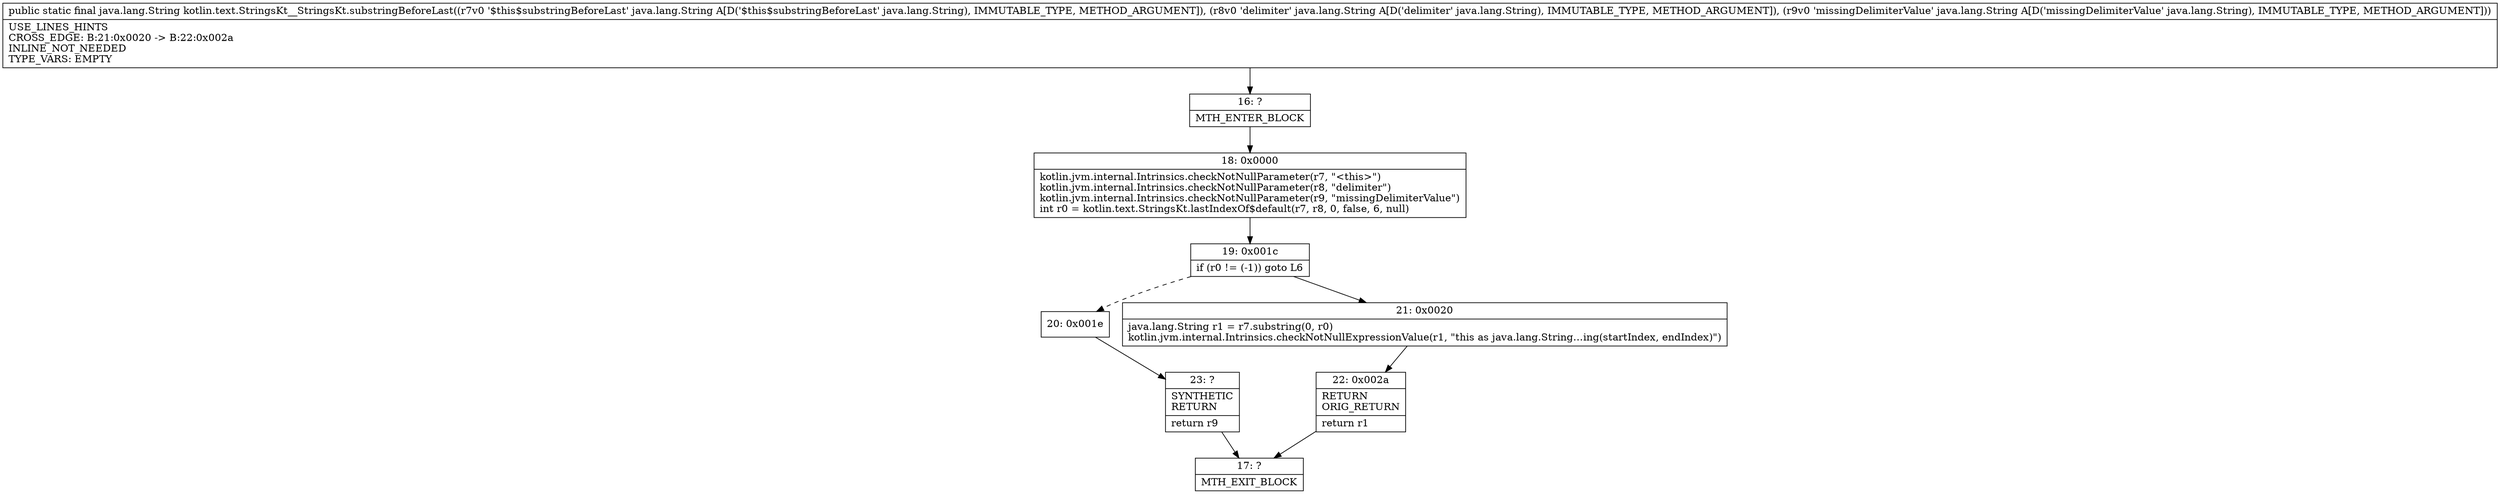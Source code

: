 digraph "CFG forkotlin.text.StringsKt__StringsKt.substringBeforeLast(Ljava\/lang\/String;Ljava\/lang\/String;Ljava\/lang\/String;)Ljava\/lang\/String;" {
Node_16 [shape=record,label="{16\:\ ?|MTH_ENTER_BLOCK\l}"];
Node_18 [shape=record,label="{18\:\ 0x0000|kotlin.jvm.internal.Intrinsics.checkNotNullParameter(r7, \"\<this\>\")\lkotlin.jvm.internal.Intrinsics.checkNotNullParameter(r8, \"delimiter\")\lkotlin.jvm.internal.Intrinsics.checkNotNullParameter(r9, \"missingDelimiterValue\")\lint r0 = kotlin.text.StringsKt.lastIndexOf$default(r7, r8, 0, false, 6, null)\l}"];
Node_19 [shape=record,label="{19\:\ 0x001c|if (r0 != (\-1)) goto L6\l}"];
Node_20 [shape=record,label="{20\:\ 0x001e}"];
Node_23 [shape=record,label="{23\:\ ?|SYNTHETIC\lRETURN\l|return r9\l}"];
Node_17 [shape=record,label="{17\:\ ?|MTH_EXIT_BLOCK\l}"];
Node_21 [shape=record,label="{21\:\ 0x0020|java.lang.String r1 = r7.substring(0, r0)\lkotlin.jvm.internal.Intrinsics.checkNotNullExpressionValue(r1, \"this as java.lang.String…ing(startIndex, endIndex)\")\l}"];
Node_22 [shape=record,label="{22\:\ 0x002a|RETURN\lORIG_RETURN\l|return r1\l}"];
MethodNode[shape=record,label="{public static final java.lang.String kotlin.text.StringsKt__StringsKt.substringBeforeLast((r7v0 '$this$substringBeforeLast' java.lang.String A[D('$this$substringBeforeLast' java.lang.String), IMMUTABLE_TYPE, METHOD_ARGUMENT]), (r8v0 'delimiter' java.lang.String A[D('delimiter' java.lang.String), IMMUTABLE_TYPE, METHOD_ARGUMENT]), (r9v0 'missingDelimiterValue' java.lang.String A[D('missingDelimiterValue' java.lang.String), IMMUTABLE_TYPE, METHOD_ARGUMENT]))  | USE_LINES_HINTS\lCROSS_EDGE: B:21:0x0020 \-\> B:22:0x002a\lINLINE_NOT_NEEDED\lTYPE_VARS: EMPTY\l}"];
MethodNode -> Node_16;Node_16 -> Node_18;
Node_18 -> Node_19;
Node_19 -> Node_20[style=dashed];
Node_19 -> Node_21;
Node_20 -> Node_23;
Node_23 -> Node_17;
Node_21 -> Node_22;
Node_22 -> Node_17;
}

